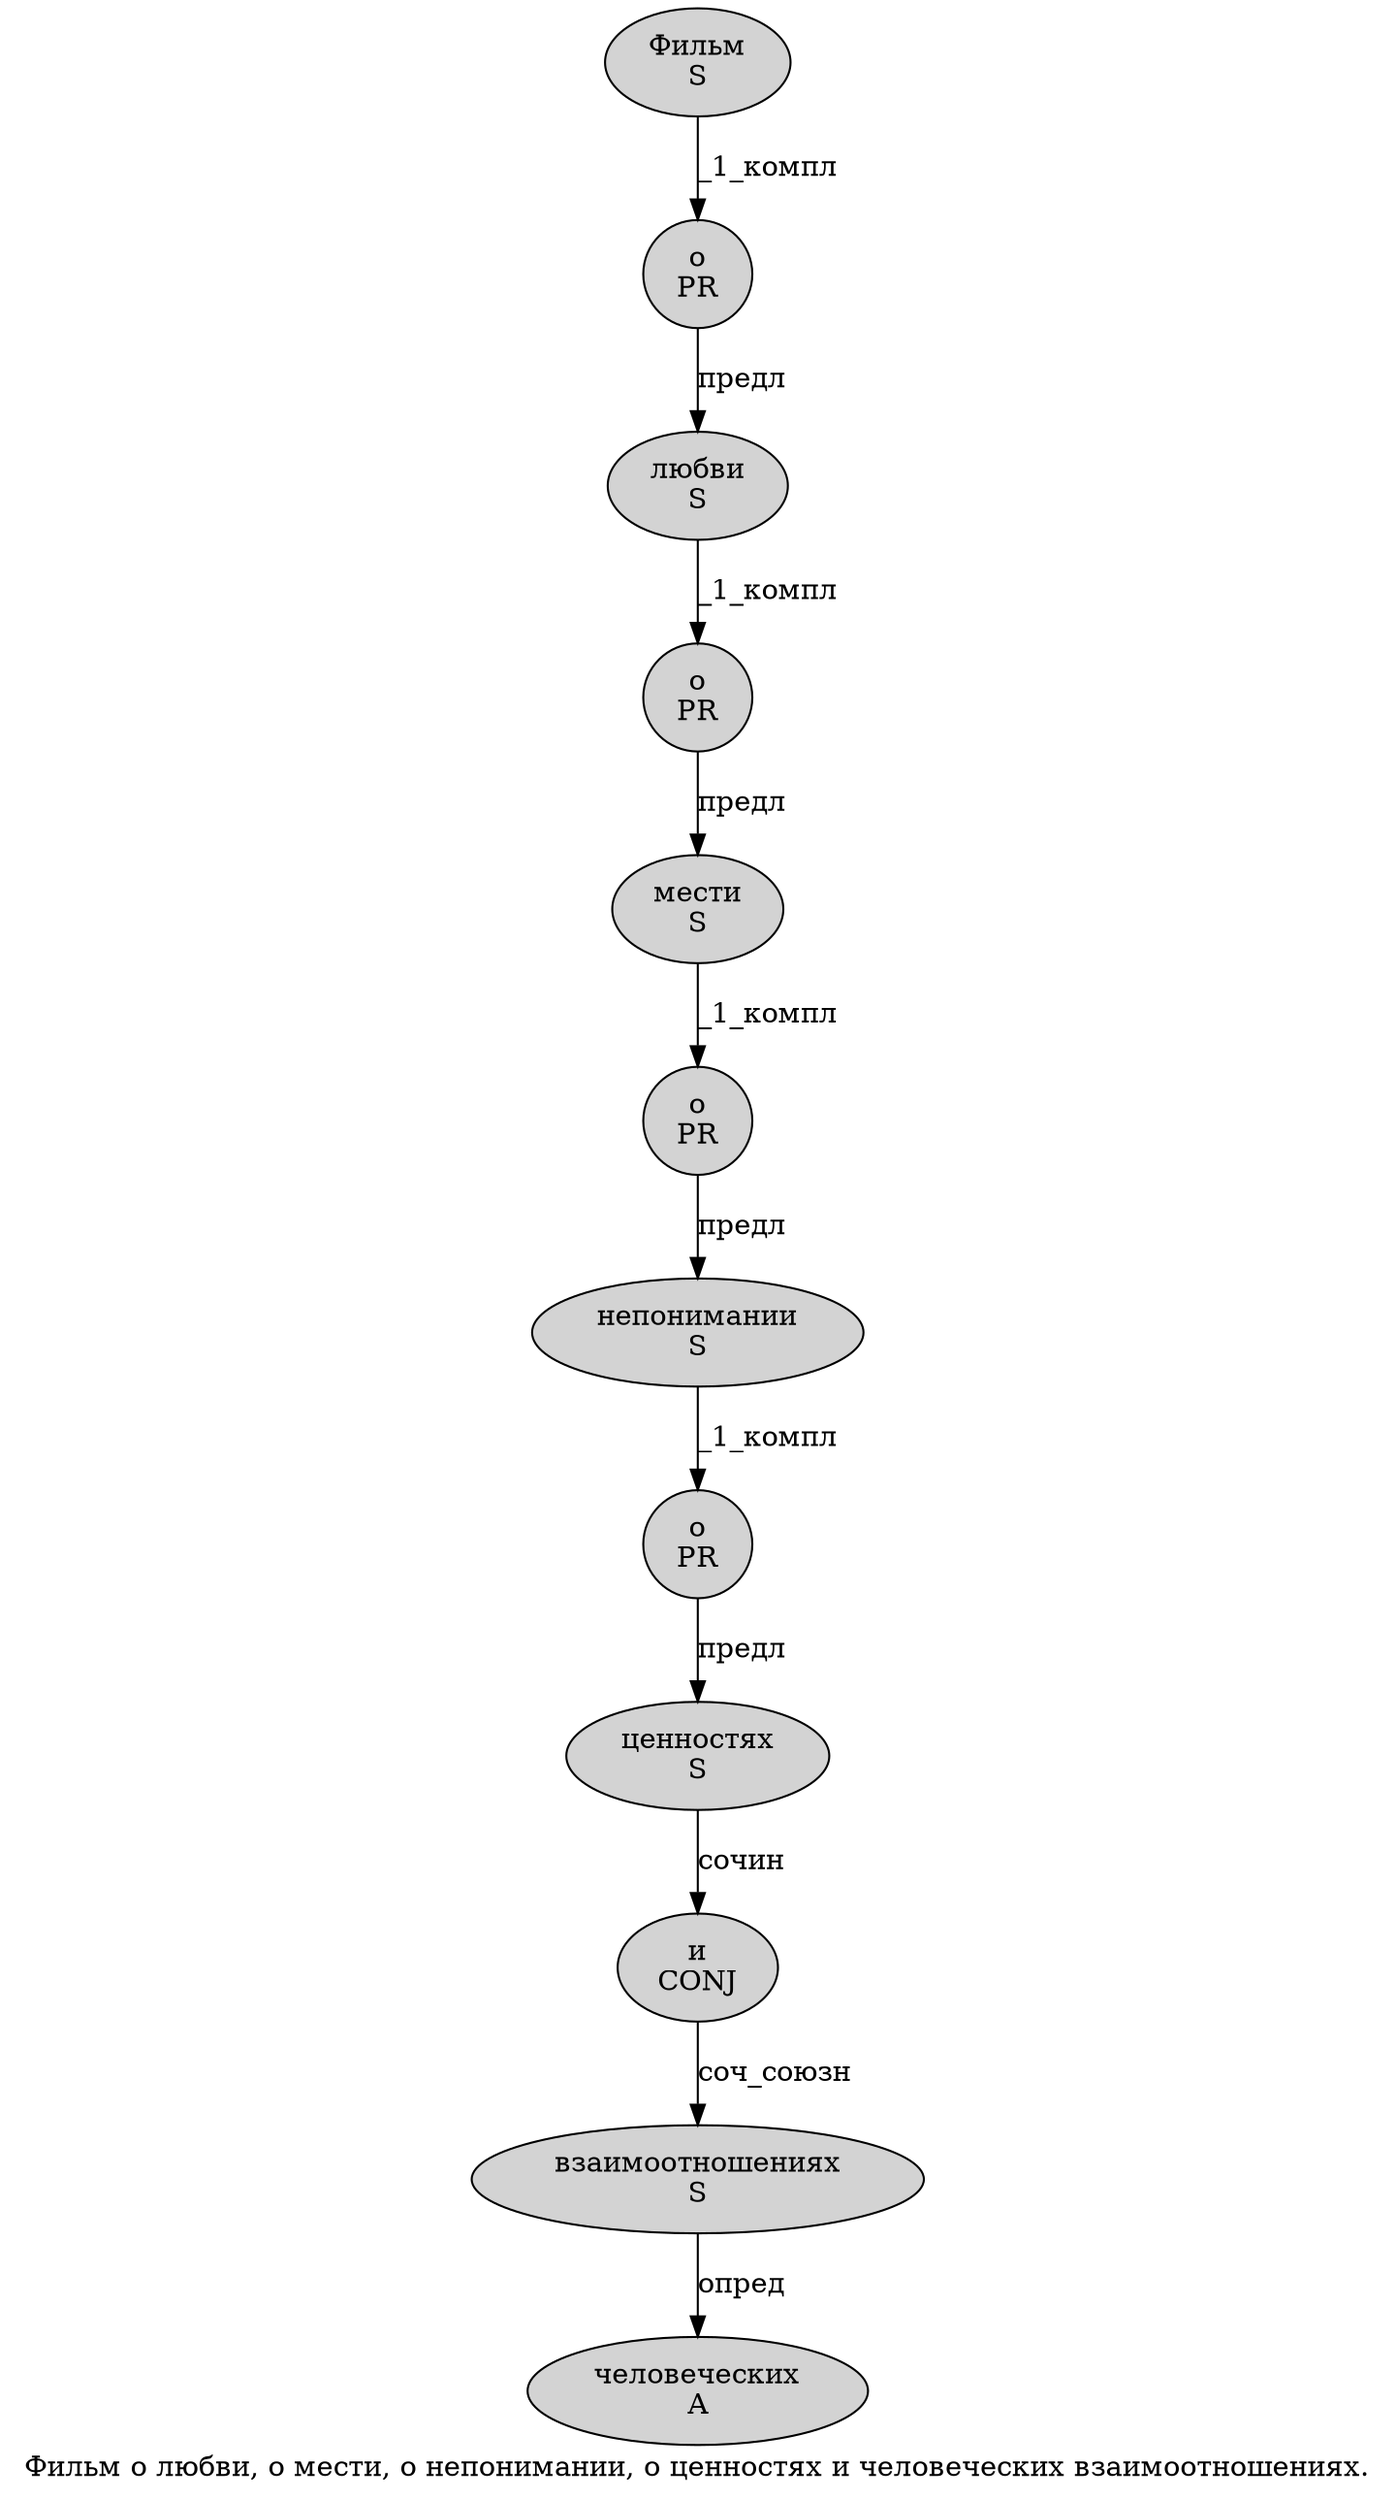 digraph SENTENCE_1286 {
	graph [label="Фильм о любви, о мести, о непонимании, о ценностях и человеческих взаимоотношениях."]
	node [style=filled]
		0 [label="Фильм
S" color="" fillcolor=lightgray penwidth=1 shape=ellipse]
		1 [label="о
PR" color="" fillcolor=lightgray penwidth=1 shape=ellipse]
		2 [label="любви
S" color="" fillcolor=lightgray penwidth=1 shape=ellipse]
		4 [label="о
PR" color="" fillcolor=lightgray penwidth=1 shape=ellipse]
		5 [label="мести
S" color="" fillcolor=lightgray penwidth=1 shape=ellipse]
		7 [label="о
PR" color="" fillcolor=lightgray penwidth=1 shape=ellipse]
		8 [label="непонимании
S" color="" fillcolor=lightgray penwidth=1 shape=ellipse]
		10 [label="о
PR" color="" fillcolor=lightgray penwidth=1 shape=ellipse]
		11 [label="ценностях
S" color="" fillcolor=lightgray penwidth=1 shape=ellipse]
		12 [label="и
CONJ" color="" fillcolor=lightgray penwidth=1 shape=ellipse]
		13 [label="человеческих
A" color="" fillcolor=lightgray penwidth=1 shape=ellipse]
		14 [label="взаимоотношениях
S" color="" fillcolor=lightgray penwidth=1 shape=ellipse]
			1 -> 2 [label="предл"]
			0 -> 1 [label="_1_компл"]
			4 -> 5 [label="предл"]
			2 -> 4 [label="_1_компл"]
			5 -> 7 [label="_1_компл"]
			11 -> 12 [label="сочин"]
			12 -> 14 [label="соч_союзн"]
			7 -> 8 [label="предл"]
			14 -> 13 [label="опред"]
			10 -> 11 [label="предл"]
			8 -> 10 [label="_1_компл"]
}